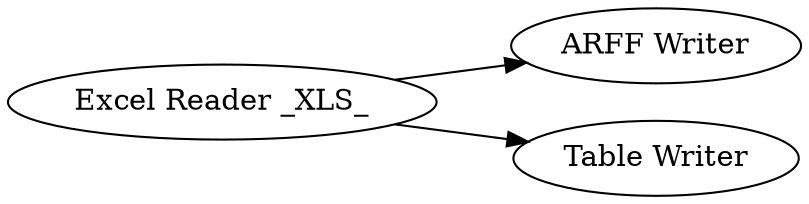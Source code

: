 digraph {
	1 [label="Excel Reader _XLS_"]
	2 [label="ARFF Writer"]
	3 [label="Table Writer"]
	1 -> 2
	1 -> 3
	rankdir=LR
}
